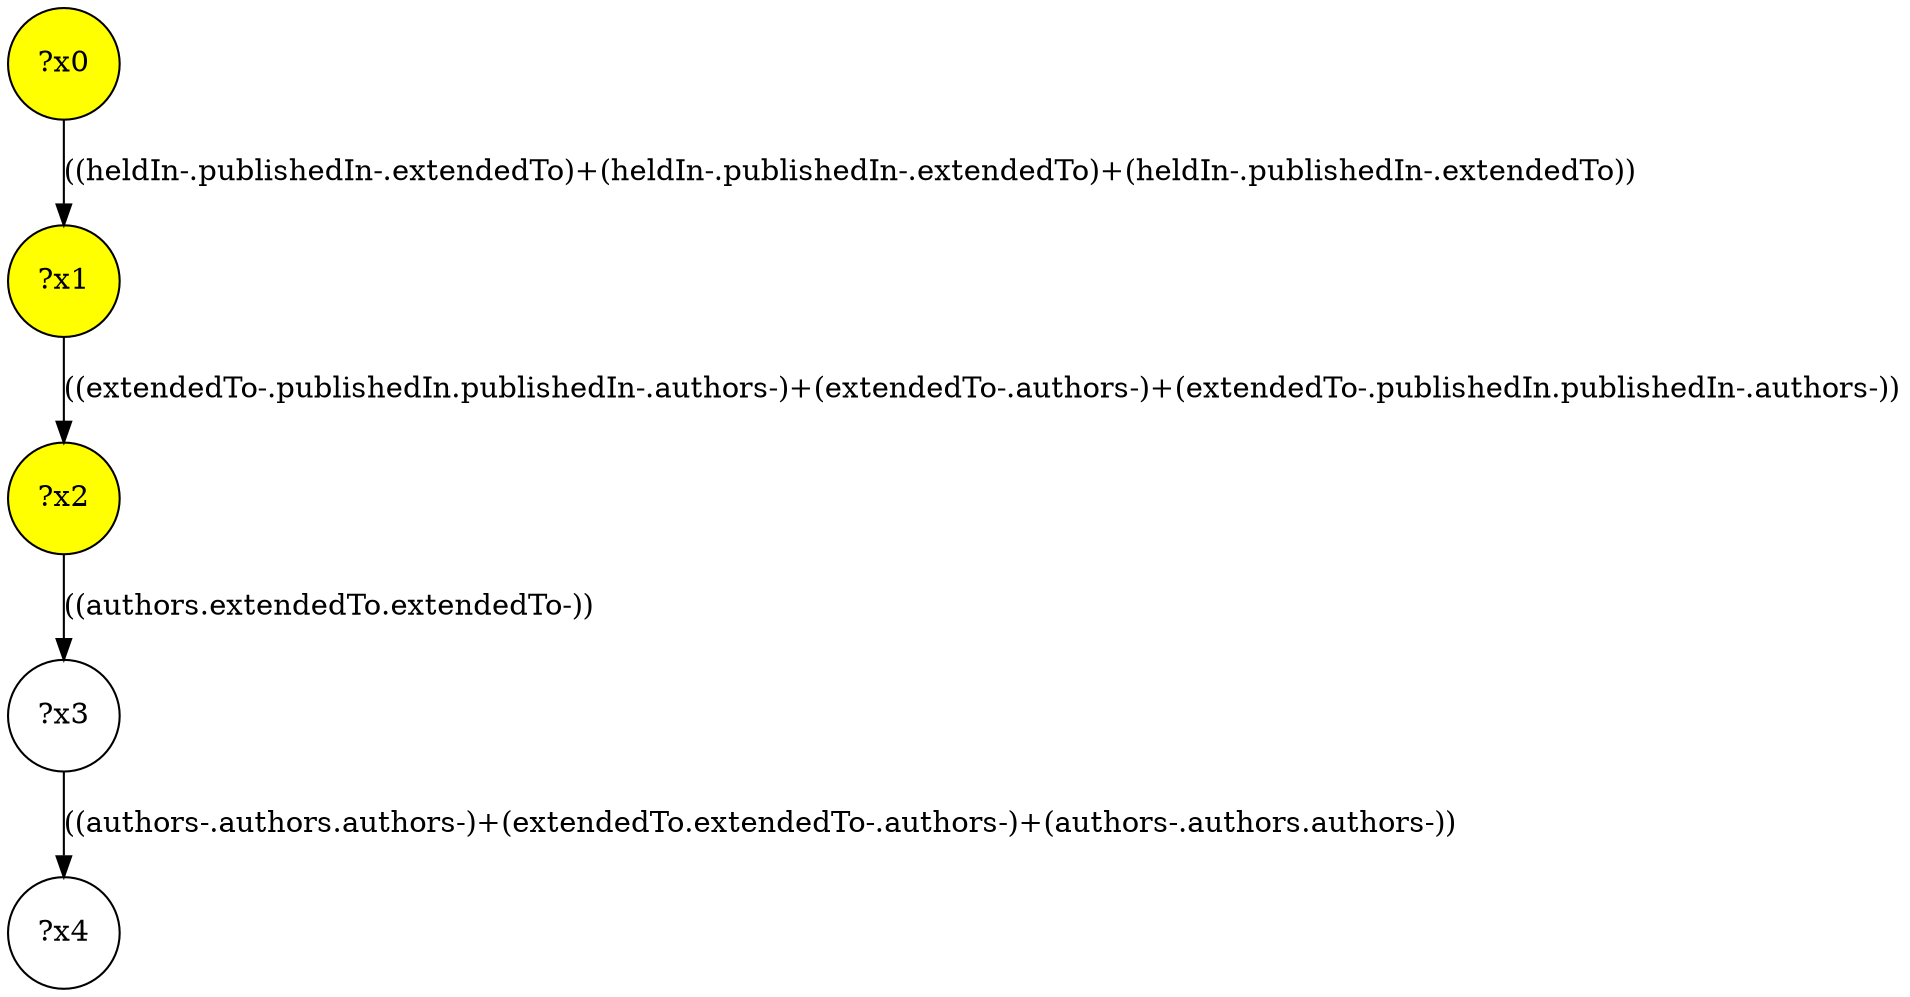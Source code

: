 digraph g {
	x2 [fillcolor="yellow", style="filled," shape=circle, label="?x2"];
	x0 [fillcolor="yellow", style="filled," shape=circle, label="?x0"];
	x1 [fillcolor="yellow", style="filled," shape=circle, label="?x1"];
	x0 -> x1 [label="((heldIn-.publishedIn-.extendedTo)+(heldIn-.publishedIn-.extendedTo)+(heldIn-.publishedIn-.extendedTo))"];
	x1 -> x2 [label="((extendedTo-.publishedIn.publishedIn-.authors-)+(extendedTo-.authors-)+(extendedTo-.publishedIn.publishedIn-.authors-))"];
	x3 [shape=circle, label="?x3"];
	x2 -> x3 [label="((authors.extendedTo.extendedTo-))"];
	x4 [shape=circle, label="?x4"];
	x3 -> x4 [label="((authors-.authors.authors-)+(extendedTo.extendedTo-.authors-)+(authors-.authors.authors-))"];
}

